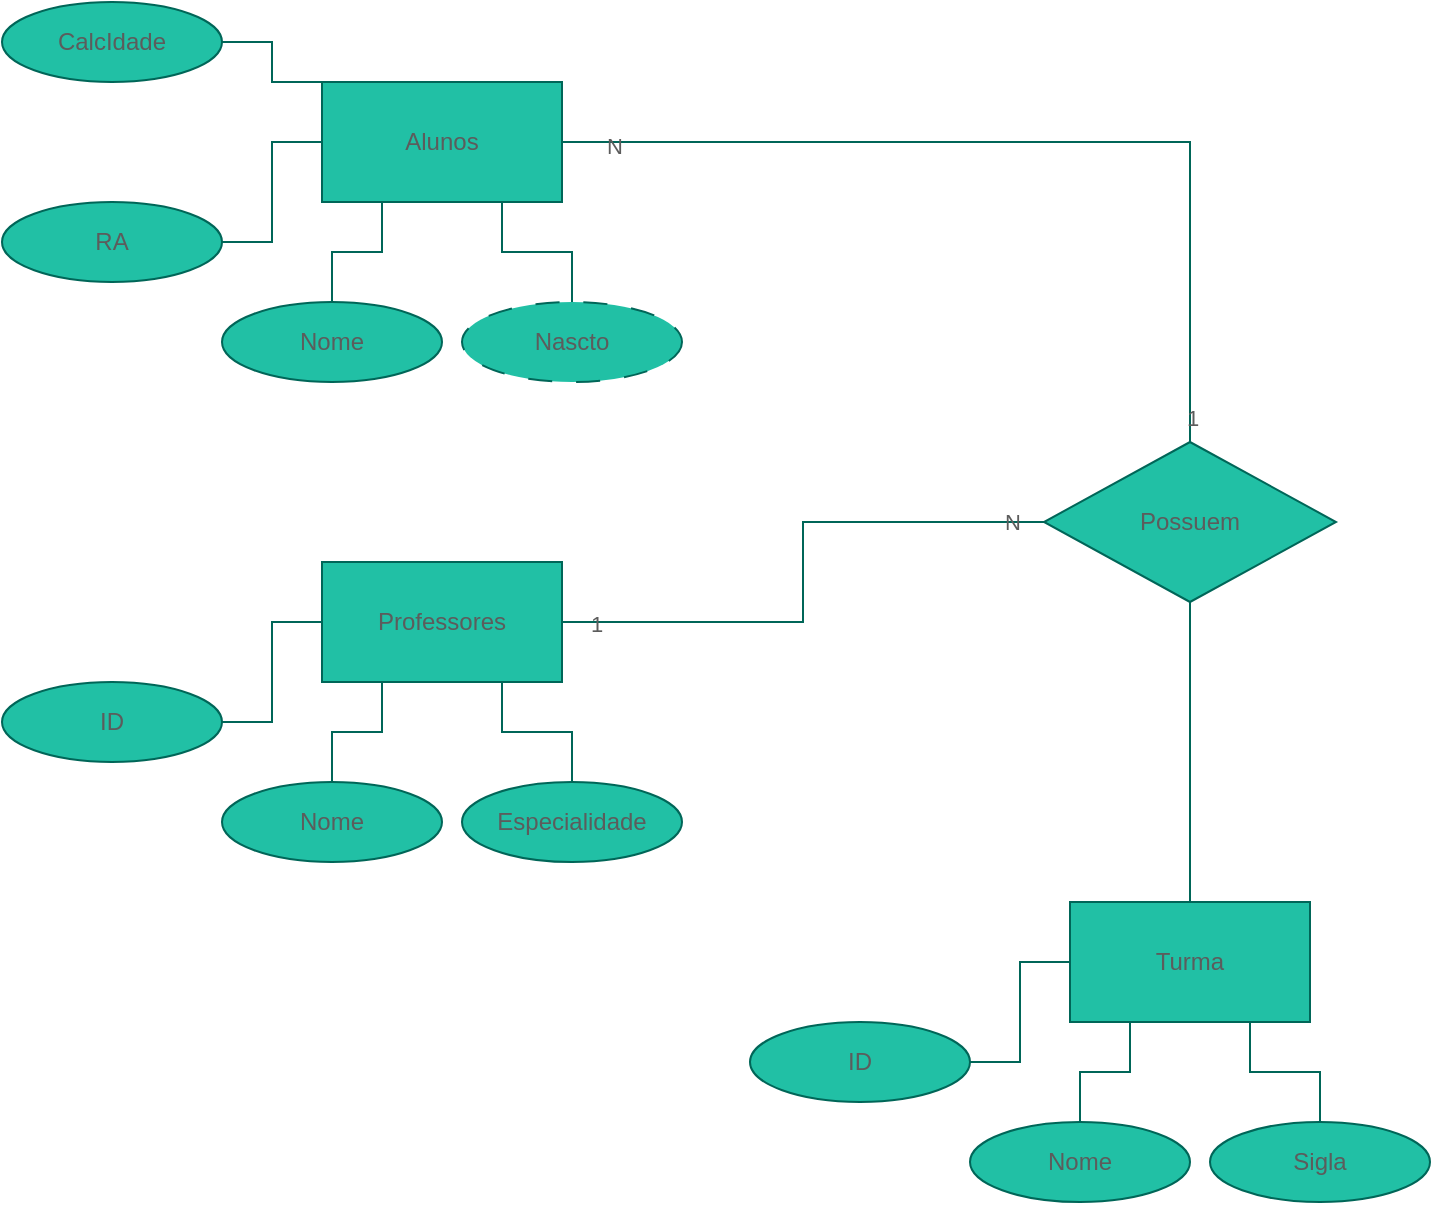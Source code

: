 <mxfile version="20.8.13" type="device"><diagram name="Página-1" id="fm-rlbrH6Px7ewlUqPlB"><mxGraphModel dx="1434" dy="764" grid="1" gridSize="10" guides="1" tooltips="1" connect="1" arrows="1" fold="1" page="1" pageScale="1" pageWidth="827" pageHeight="1169" math="0" shadow="0"><root><mxCell id="0"/><mxCell id="1" parent="0"/><mxCell id="IxG17rDtz4ZTwKb69EVN-8" style="edgeStyle=orthogonalEdgeStyle;rounded=0;orthogonalLoop=1;jettySize=auto;html=1;exitX=0;exitY=0.5;exitDx=0;exitDy=0;entryX=1;entryY=0.5;entryDx=0;entryDy=0;endArrow=none;endFill=0;labelBackgroundColor=none;strokeColor=#006658;fontColor=default;" edge="1" parent="1" source="IxG17rDtz4ZTwKb69EVN-1" target="IxG17rDtz4ZTwKb69EVN-4"><mxGeometry relative="1" as="geometry"/></mxCell><mxCell id="IxG17rDtz4ZTwKb69EVN-9" style="edgeStyle=orthogonalEdgeStyle;rounded=0;orthogonalLoop=1;jettySize=auto;html=1;exitX=0.25;exitY=1;exitDx=0;exitDy=0;entryX=0.5;entryY=0;entryDx=0;entryDy=0;endArrow=none;endFill=0;labelBackgroundColor=none;strokeColor=#006658;fontColor=default;" edge="1" parent="1" source="IxG17rDtz4ZTwKb69EVN-1" target="IxG17rDtz4ZTwKb69EVN-5"><mxGeometry relative="1" as="geometry"/></mxCell><mxCell id="IxG17rDtz4ZTwKb69EVN-10" style="edgeStyle=orthogonalEdgeStyle;rounded=0;orthogonalLoop=1;jettySize=auto;html=1;exitX=0.75;exitY=1;exitDx=0;exitDy=0;entryX=0.5;entryY=0;entryDx=0;entryDy=0;endArrow=none;endFill=0;labelBackgroundColor=none;strokeColor=#006658;fontColor=default;" edge="1" parent="1" source="IxG17rDtz4ZTwKb69EVN-1" target="IxG17rDtz4ZTwKb69EVN-7"><mxGeometry relative="1" as="geometry"/></mxCell><mxCell id="IxG17rDtz4ZTwKb69EVN-11" style="edgeStyle=orthogonalEdgeStyle;rounded=0;orthogonalLoop=1;jettySize=auto;html=1;exitX=1;exitY=0.5;exitDx=0;exitDy=0;entryX=0;entryY=0.5;entryDx=0;entryDy=0;endArrow=none;endFill=0;labelBackgroundColor=none;strokeColor=#006658;fontColor=default;" edge="1" parent="1" source="IxG17rDtz4ZTwKb69EVN-1" target="IxG17rDtz4ZTwKb69EVN-6"><mxGeometry relative="1" as="geometry"><Array as="points"><mxPoint x="200" y="130"/><mxPoint x="200" y="100"/><mxPoint x="175" y="100"/><mxPoint x="175" y="80"/></Array></mxGeometry></mxCell><mxCell id="IxG17rDtz4ZTwKb69EVN-30" style="edgeStyle=orthogonalEdgeStyle;rounded=0;orthogonalLoop=1;jettySize=auto;html=1;endArrow=none;endFill=0;labelBackgroundColor=none;strokeColor=#006658;fontColor=default;" edge="1" parent="1" source="IxG17rDtz4ZTwKb69EVN-1" target="IxG17rDtz4ZTwKb69EVN-29"><mxGeometry relative="1" as="geometry"/></mxCell><mxCell id="IxG17rDtz4ZTwKb69EVN-34" value="N&lt;br&gt;" style="edgeLabel;html=1;align=center;verticalAlign=middle;resizable=0;points=[];labelBackgroundColor=none;fontColor=#5C5C5C;" vertex="1" connectable="0" parent="IxG17rDtz4ZTwKb69EVN-30"><mxGeometry x="-0.888" y="-2" relative="1" as="geometry"><mxPoint as="offset"/></mxGeometry></mxCell><mxCell id="IxG17rDtz4ZTwKb69EVN-35" value="1" style="edgeLabel;html=1;align=center;verticalAlign=middle;resizable=0;points=[];labelBackgroundColor=none;fontColor=#5C5C5C;" vertex="1" connectable="0" parent="IxG17rDtz4ZTwKb69EVN-30"><mxGeometry x="0.948" y="1" relative="1" as="geometry"><mxPoint as="offset"/></mxGeometry></mxCell><mxCell id="IxG17rDtz4ZTwKb69EVN-1" value="Alunos&lt;br&gt;" style="rounded=0;whiteSpace=wrap;html=1;labelBackgroundColor=none;fillColor=#21C0A5;strokeColor=#006658;fontColor=#5C5C5C;" vertex="1" parent="1"><mxGeometry x="200" y="100" width="120" height="60" as="geometry"/></mxCell><mxCell id="IxG17rDtz4ZTwKb69EVN-4" value="RA" style="ellipse;whiteSpace=wrap;html=1;labelBackgroundColor=none;fillColor=#21C0A5;strokeColor=#006658;fontColor=#5C5C5C;" vertex="1" parent="1"><mxGeometry x="40" y="160" width="110" height="40" as="geometry"/></mxCell><mxCell id="IxG17rDtz4ZTwKb69EVN-5" value="Nome" style="ellipse;whiteSpace=wrap;html=1;labelBackgroundColor=none;fillColor=#21C0A5;strokeColor=#006658;fontColor=#5C5C5C;" vertex="1" parent="1"><mxGeometry x="150" y="210" width="110" height="40" as="geometry"/></mxCell><mxCell id="IxG17rDtz4ZTwKb69EVN-6" value="CalcIdade" style="ellipse;whiteSpace=wrap;html=1;labelBackgroundColor=none;fillColor=#21C0A5;strokeColor=#006658;fontColor=#5C5C5C;" vertex="1" parent="1"><mxGeometry x="40" y="60" width="110" height="40" as="geometry"/></mxCell><mxCell id="IxG17rDtz4ZTwKb69EVN-7" value="Nascto" style="ellipse;whiteSpace=wrap;html=1;labelBackgroundColor=none;fillColor=#21C0A5;strokeColor=#006658;fontColor=#5C5C5C;dashed=1;dashPattern=12 12;" vertex="1" parent="1"><mxGeometry x="270" y="210" width="110" height="40" as="geometry"/></mxCell><mxCell id="IxG17rDtz4ZTwKb69EVN-12" style="edgeStyle=orthogonalEdgeStyle;rounded=0;orthogonalLoop=1;jettySize=auto;html=1;exitX=0;exitY=0.5;exitDx=0;exitDy=0;entryX=1;entryY=0.5;entryDx=0;entryDy=0;endArrow=none;endFill=0;labelBackgroundColor=none;strokeColor=#006658;fontColor=default;" edge="1" source="IxG17rDtz4ZTwKb69EVN-16" target="IxG17rDtz4ZTwKb69EVN-17" parent="1"><mxGeometry relative="1" as="geometry"/></mxCell><mxCell id="IxG17rDtz4ZTwKb69EVN-13" style="edgeStyle=orthogonalEdgeStyle;rounded=0;orthogonalLoop=1;jettySize=auto;html=1;exitX=0.25;exitY=1;exitDx=0;exitDy=0;entryX=0.5;entryY=0;entryDx=0;entryDy=0;endArrow=none;endFill=0;labelBackgroundColor=none;strokeColor=#006658;fontColor=default;" edge="1" source="IxG17rDtz4ZTwKb69EVN-16" target="IxG17rDtz4ZTwKb69EVN-18" parent="1"><mxGeometry relative="1" as="geometry"/></mxCell><mxCell id="IxG17rDtz4ZTwKb69EVN-14" style="edgeStyle=orthogonalEdgeStyle;rounded=0;orthogonalLoop=1;jettySize=auto;html=1;exitX=0.75;exitY=1;exitDx=0;exitDy=0;entryX=0.5;entryY=0;entryDx=0;entryDy=0;endArrow=none;endFill=0;labelBackgroundColor=none;strokeColor=#006658;fontColor=default;" edge="1" source="IxG17rDtz4ZTwKb69EVN-16" target="IxG17rDtz4ZTwKb69EVN-20" parent="1"><mxGeometry relative="1" as="geometry"/></mxCell><mxCell id="IxG17rDtz4ZTwKb69EVN-31" style="edgeStyle=orthogonalEdgeStyle;rounded=0;orthogonalLoop=1;jettySize=auto;html=1;entryX=0;entryY=0.5;entryDx=0;entryDy=0;endArrow=none;endFill=0;labelBackgroundColor=none;strokeColor=#006658;fontColor=default;" edge="1" parent="1" source="IxG17rDtz4ZTwKb69EVN-16" target="IxG17rDtz4ZTwKb69EVN-29"><mxGeometry relative="1" as="geometry"/></mxCell><mxCell id="IxG17rDtz4ZTwKb69EVN-36" value="1" style="edgeLabel;html=1;align=center;verticalAlign=middle;resizable=0;points=[];labelBackgroundColor=none;fontColor=#5C5C5C;" vertex="1" connectable="0" parent="IxG17rDtz4ZTwKb69EVN-31"><mxGeometry x="-0.883" y="-1" relative="1" as="geometry"><mxPoint as="offset"/></mxGeometry></mxCell><mxCell id="IxG17rDtz4ZTwKb69EVN-37" value="N" style="edgeLabel;html=1;align=center;verticalAlign=middle;resizable=0;points=[];labelBackgroundColor=none;fontColor=#5C5C5C;" vertex="1" connectable="0" parent="IxG17rDtz4ZTwKb69EVN-31"><mxGeometry x="0.89" relative="1" as="geometry"><mxPoint as="offset"/></mxGeometry></mxCell><mxCell id="IxG17rDtz4ZTwKb69EVN-16" value="Professores" style="rounded=0;whiteSpace=wrap;html=1;labelBackgroundColor=none;fillColor=#21C0A5;strokeColor=#006658;fontColor=#5C5C5C;" vertex="1" parent="1"><mxGeometry x="200" y="340" width="120" height="60" as="geometry"/></mxCell><mxCell id="IxG17rDtz4ZTwKb69EVN-17" value="ID" style="ellipse;whiteSpace=wrap;html=1;labelBackgroundColor=none;fillColor=#21C0A5;strokeColor=#006658;fontColor=#5C5C5C;" vertex="1" parent="1"><mxGeometry x="40" y="400" width="110" height="40" as="geometry"/></mxCell><mxCell id="IxG17rDtz4ZTwKb69EVN-18" value="Nome" style="ellipse;whiteSpace=wrap;html=1;labelBackgroundColor=none;fillColor=#21C0A5;strokeColor=#006658;fontColor=#5C5C5C;" vertex="1" parent="1"><mxGeometry x="150" y="450" width="110" height="40" as="geometry"/></mxCell><mxCell id="IxG17rDtz4ZTwKb69EVN-20" value="Especialidade" style="ellipse;whiteSpace=wrap;html=1;labelBackgroundColor=none;fillColor=#21C0A5;strokeColor=#006658;fontColor=#5C5C5C;" vertex="1" parent="1"><mxGeometry x="270" y="450" width="110" height="40" as="geometry"/></mxCell><mxCell id="IxG17rDtz4ZTwKb69EVN-21" style="edgeStyle=orthogonalEdgeStyle;rounded=0;orthogonalLoop=1;jettySize=auto;html=1;exitX=0;exitY=0.5;exitDx=0;exitDy=0;entryX=1;entryY=0.5;entryDx=0;entryDy=0;endArrow=none;endFill=0;labelBackgroundColor=none;strokeColor=#006658;fontColor=default;" edge="1" source="IxG17rDtz4ZTwKb69EVN-27" target="IxG17rDtz4ZTwKb69EVN-24" parent="1"><mxGeometry relative="1" as="geometry"/></mxCell><mxCell id="IxG17rDtz4ZTwKb69EVN-22" style="edgeStyle=orthogonalEdgeStyle;rounded=0;orthogonalLoop=1;jettySize=auto;html=1;exitX=0.25;exitY=1;exitDx=0;exitDy=0;entryX=0.5;entryY=0;entryDx=0;entryDy=0;endArrow=none;endFill=0;labelBackgroundColor=none;strokeColor=#006658;fontColor=default;" edge="1" source="IxG17rDtz4ZTwKb69EVN-27" target="IxG17rDtz4ZTwKb69EVN-25" parent="1"><mxGeometry relative="1" as="geometry"/></mxCell><mxCell id="IxG17rDtz4ZTwKb69EVN-23" style="edgeStyle=orthogonalEdgeStyle;rounded=0;orthogonalLoop=1;jettySize=auto;html=1;exitX=0.75;exitY=1;exitDx=0;exitDy=0;entryX=0.5;entryY=0;entryDx=0;entryDy=0;endArrow=none;endFill=0;labelBackgroundColor=none;strokeColor=#006658;fontColor=default;" edge="1" source="IxG17rDtz4ZTwKb69EVN-27" target="IxG17rDtz4ZTwKb69EVN-26" parent="1"><mxGeometry relative="1" as="geometry"/></mxCell><mxCell id="IxG17rDtz4ZTwKb69EVN-24" value="ID" style="ellipse;whiteSpace=wrap;html=1;labelBackgroundColor=none;fillColor=#21C0A5;strokeColor=#006658;fontColor=#5C5C5C;" vertex="1" parent="1"><mxGeometry x="414" y="570" width="110" height="40" as="geometry"/></mxCell><mxCell id="IxG17rDtz4ZTwKb69EVN-25" value="Nome" style="ellipse;whiteSpace=wrap;html=1;labelBackgroundColor=none;fillColor=#21C0A5;strokeColor=#006658;fontColor=#5C5C5C;" vertex="1" parent="1"><mxGeometry x="524" y="620" width="110" height="40" as="geometry"/></mxCell><mxCell id="IxG17rDtz4ZTwKb69EVN-26" value="Sigla" style="ellipse;whiteSpace=wrap;html=1;labelBackgroundColor=none;fillColor=#21C0A5;strokeColor=#006658;fontColor=#5C5C5C;" vertex="1" parent="1"><mxGeometry x="644" y="620" width="110" height="40" as="geometry"/></mxCell><mxCell id="IxG17rDtz4ZTwKb69EVN-27" value="Turma" style="rounded=0;whiteSpace=wrap;html=1;labelBackgroundColor=none;fillColor=#21C0A5;strokeColor=#006658;fontColor=#5C5C5C;" vertex="1" parent="1"><mxGeometry x="574" y="510" width="120" height="60" as="geometry"/></mxCell><mxCell id="IxG17rDtz4ZTwKb69EVN-32" style="edgeStyle=orthogonalEdgeStyle;rounded=0;orthogonalLoop=1;jettySize=auto;html=1;entryX=0.5;entryY=0;entryDx=0;entryDy=0;endArrow=none;endFill=0;labelBackgroundColor=none;strokeColor=#006658;fontColor=default;" edge="1" parent="1" source="IxG17rDtz4ZTwKb69EVN-29" target="IxG17rDtz4ZTwKb69EVN-27"><mxGeometry relative="1" as="geometry"/></mxCell><mxCell id="IxG17rDtz4ZTwKb69EVN-29" value="Possuem" style="rhombus;whiteSpace=wrap;html=1;labelBackgroundColor=none;fillColor=#21C0A5;strokeColor=#006658;fontColor=#5C5C5C;" vertex="1" parent="1"><mxGeometry x="561" y="280" width="146" height="80" as="geometry"/></mxCell></root></mxGraphModel></diagram></mxfile>